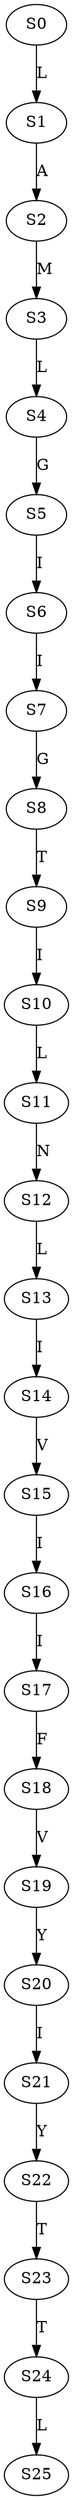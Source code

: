 strict digraph  {
	S0 -> S1 [ label = L ];
	S1 -> S2 [ label = A ];
	S2 -> S3 [ label = M ];
	S3 -> S4 [ label = L ];
	S4 -> S5 [ label = G ];
	S5 -> S6 [ label = I ];
	S6 -> S7 [ label = I ];
	S7 -> S8 [ label = G ];
	S8 -> S9 [ label = T ];
	S9 -> S10 [ label = I ];
	S10 -> S11 [ label = L ];
	S11 -> S12 [ label = N ];
	S12 -> S13 [ label = L ];
	S13 -> S14 [ label = I ];
	S14 -> S15 [ label = V ];
	S15 -> S16 [ label = I ];
	S16 -> S17 [ label = I ];
	S17 -> S18 [ label = F ];
	S18 -> S19 [ label = V ];
	S19 -> S20 [ label = Y ];
	S20 -> S21 [ label = I ];
	S21 -> S22 [ label = Y ];
	S22 -> S23 [ label = T ];
	S23 -> S24 [ label = T ];
	S24 -> S25 [ label = L ];
}
